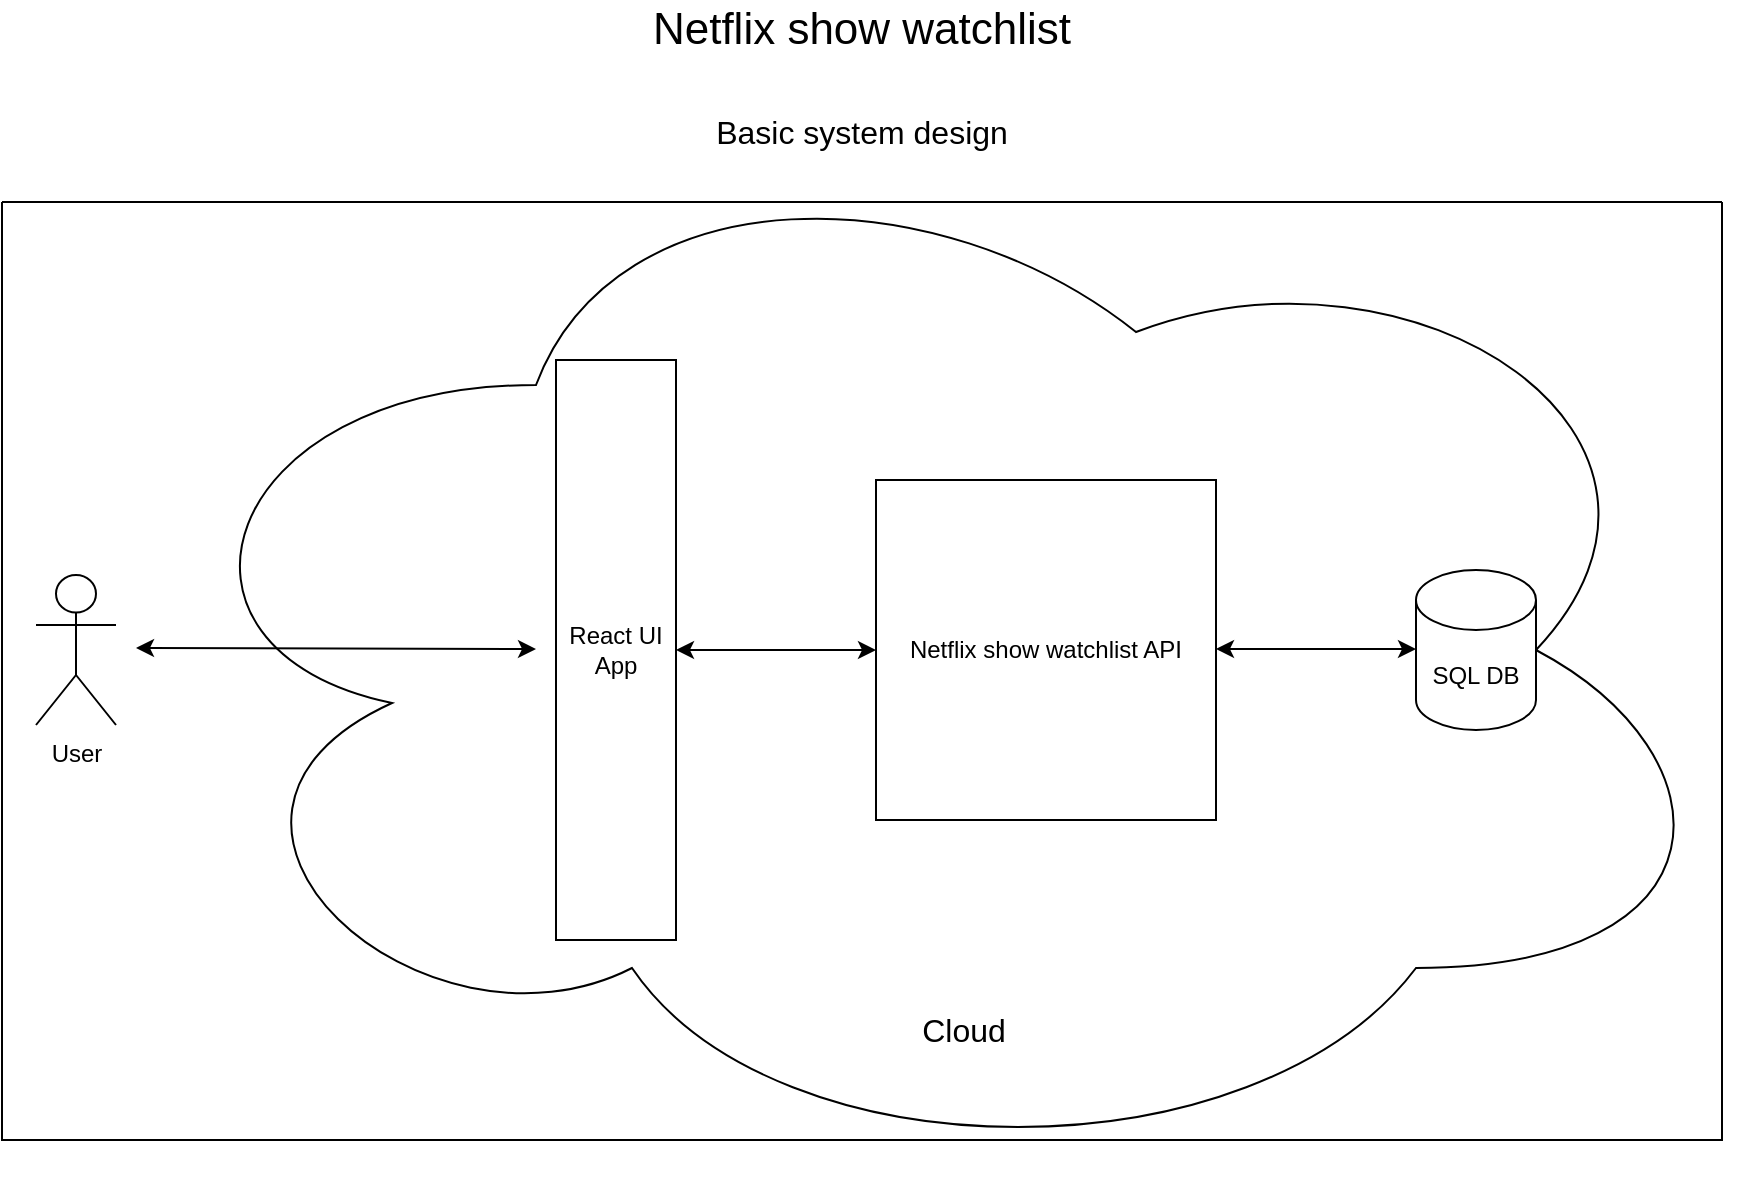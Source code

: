 <mxfile version="16.4.2" type="device"><diagram id="E4UG9HTaeb7y8sm_1wz3" name="Page-1"><mxGraphModel dx="1865" dy="1690" grid="1" gridSize="10" guides="1" tooltips="1" connect="1" arrows="1" fold="1" page="1" pageScale="1" pageWidth="827" pageHeight="1169" math="0" shadow="0"><root><mxCell id="0"/><mxCell id="1" parent="0"/><mxCell id="iwrM01OPAtzUhfnCod5I-8" value="" style="ellipse;shape=cloud;whiteSpace=wrap;html=1;" vertex="1" parent="1"><mxGeometry x="-30" y="-40" width="800" height="530" as="geometry"/></mxCell><mxCell id="iwrM01OPAtzUhfnCod5I-4" value="React UI App" style="rounded=0;whiteSpace=wrap;html=1;direction=south;" vertex="1" parent="1"><mxGeometry x="180" y="80" width="60" height="290" as="geometry"/></mxCell><mxCell id="iwrM01OPAtzUhfnCod5I-5" value="Netflix show watchlist API" style="whiteSpace=wrap;html=1;aspect=fixed;" vertex="1" parent="1"><mxGeometry x="340" y="140" width="170" height="170" as="geometry"/></mxCell><mxCell id="iwrM01OPAtzUhfnCod5I-7" value="SQL DB" style="shape=cylinder3;whiteSpace=wrap;html=1;boundedLbl=1;backgroundOutline=1;size=15;" vertex="1" parent="1"><mxGeometry x="610" y="185" width="60" height="80" as="geometry"/></mxCell><mxCell id="iwrM01OPAtzUhfnCod5I-10" value="&lt;font style=&quot;font-size: 22px&quot;&gt;Netflix show watchlist&lt;/font&gt;" style="text;html=1;strokeColor=none;fillColor=none;align=center;verticalAlign=middle;whiteSpace=wrap;rounded=0;" vertex="1" parent="1"><mxGeometry x="223" y="-100" width="220" height="30" as="geometry"/></mxCell><mxCell id="iwrM01OPAtzUhfnCod5I-12" value="" style="endArrow=classic;startArrow=classic;html=1;rounded=0;exitX=0.5;exitY=0;exitDx=0;exitDy=0;" edge="1" parent="1" source="iwrM01OPAtzUhfnCod5I-4" target="iwrM01OPAtzUhfnCod5I-5"><mxGeometry width="50" height="50" relative="1" as="geometry"><mxPoint x="240" y="220" as="sourcePoint"/><mxPoint x="290" y="170" as="targetPoint"/></mxGeometry></mxCell><mxCell id="iwrM01OPAtzUhfnCod5I-14" value="" style="endArrow=classic;startArrow=classic;html=1;rounded=0;exitX=0.5;exitY=0;exitDx=0;exitDy=0;" edge="1" parent="1"><mxGeometry width="50" height="50" relative="1" as="geometry"><mxPoint x="510" y="224.5" as="sourcePoint"/><mxPoint x="610" y="224.5" as="targetPoint"/></mxGeometry></mxCell><mxCell id="iwrM01OPAtzUhfnCod5I-19" value="User" style="shape=umlActor;verticalLabelPosition=bottom;verticalAlign=top;html=1;outlineConnect=0;" vertex="1" parent="1"><mxGeometry x="-80" y="187.5" width="40" height="75" as="geometry"/></mxCell><mxCell id="iwrM01OPAtzUhfnCod5I-24" value="&lt;font style=&quot;font-size: 16px&quot;&gt;Basic system design&lt;/font&gt;" style="text;html=1;strokeColor=none;fillColor=none;align=center;verticalAlign=middle;whiteSpace=wrap;rounded=0;fontSize=22;" vertex="1" parent="1"><mxGeometry x="253" y="-50" width="160" height="30" as="geometry"/></mxCell><mxCell id="iwrM01OPAtzUhfnCod5I-25" value="" style="swimlane;startSize=0;fontSize=16;" vertex="1" parent="1"><mxGeometry x="-97" y="1" width="860" height="469" as="geometry"/></mxCell><mxCell id="iwrM01OPAtzUhfnCod5I-26" value="Cloud" style="text;html=1;strokeColor=none;fillColor=none;align=center;verticalAlign=middle;whiteSpace=wrap;rounded=0;fontSize=16;" vertex="1" parent="iwrM01OPAtzUhfnCod5I-25"><mxGeometry x="451" y="399" width="60" height="30" as="geometry"/></mxCell><mxCell id="iwrM01OPAtzUhfnCod5I-33" value="" style="endArrow=classic;startArrow=classic;html=1;rounded=0;" edge="1" parent="iwrM01OPAtzUhfnCod5I-25" source="iwrM01OPAtzUhfnCod5I-8"><mxGeometry width="50" height="50" relative="1" as="geometry"><mxPoint x="167" y="223.5" as="sourcePoint"/><mxPoint x="267" y="223.5" as="targetPoint"/></mxGeometry></mxCell></root></mxGraphModel></diagram></mxfile>